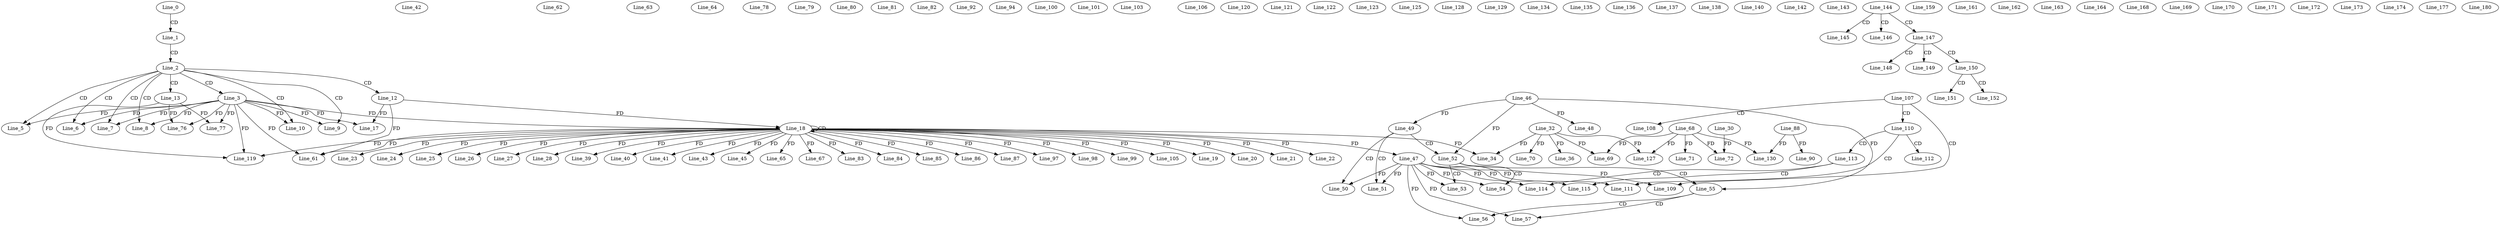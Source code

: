 digraph G {
  Line_0;
  Line_1;
  Line_2;
  Line_3;
  Line_5;
  Line_6;
  Line_7;
  Line_8;
  Line_8;
  Line_9;
  Line_9;
  Line_10;
  Line_10;
  Line_12;
  Line_13;
  Line_17;
  Line_18;
  Line_18;
  Line_19;
  Line_20;
  Line_21;
  Line_22;
  Line_23;
  Line_24;
  Line_25;
  Line_26;
  Line_27;
  Line_28;
  Line_34;
  Line_32;
  Line_36;
  Line_39;
  Line_40;
  Line_41;
  Line_42;
  Line_43;
  Line_45;
  Line_47;
  Line_46;
  Line_48;
  Line_49;
  Line_50;
  Line_47;
  Line_50;
  Line_51;
  Line_51;
  Line_52;
  Line_53;
  Line_53;
  Line_54;
  Line_54;
  Line_55;
  Line_56;
  Line_56;
  Line_57;
  Line_57;
  Line_61;
  Line_62;
  Line_63;
  Line_64;
  Line_65;
  Line_67;
  Line_69;
  Line_68;
  Line_70;
  Line_71;
  Line_30;
  Line_72;
  Line_72;
  Line_76;
  Line_77;
  Line_78;
  Line_79;
  Line_80;
  Line_81;
  Line_82;
  Line_83;
  Line_84;
  Line_85;
  Line_86;
  Line_87;
  Line_88;
  Line_90;
  Line_92;
  Line_94;
  Line_97;
  Line_98;
  Line_99;
  Line_100;
  Line_101;
  Line_103;
  Line_105;
  Line_106;
  Line_107;
  Line_108;
  Line_108;
  Line_109;
  Line_109;
  Line_110;
  Line_111;
  Line_111;
  Line_112;
  Line_112;
  Line_113;
  Line_114;
  Line_114;
  Line_115;
  Line_115;
  Line_119;
  Line_120;
  Line_121;
  Line_122;
  Line_123;
  Line_125;
  Line_127;
  Line_128;
  Line_129;
  Line_130;
  Line_130;
  Line_134;
  Line_135;
  Line_136;
  Line_137;
  Line_138;
  Line_140;
  Line_142;
  Line_143;
  Line_144;
  Line_145;
  Line_145;
  Line_146;
  Line_146;
  Line_147;
  Line_148;
  Line_148;
  Line_149;
  Line_149;
  Line_150;
  Line_151;
  Line_151;
  Line_152;
  Line_152;
  Line_159;
  Line_161;
  Line_162;
  Line_163;
  Line_164;
  Line_164;
  Line_168;
  Line_169;
  Line_170;
  Line_171;
  Line_172;
  Line_173;
  Line_174;
  Line_177;
  Line_180;
  Line_0 -> Line_1 [ label="CD" ];
  Line_1 -> Line_2 [ label="CD" ];
  Line_2 -> Line_3 [ label="CD" ];
  Line_2 -> Line_5 [ label="CD" ];
  Line_3 -> Line_5 [ label="FD" ];
  Line_2 -> Line_6 [ label="CD" ];
  Line_3 -> Line_6 [ label="FD" ];
  Line_2 -> Line_7 [ label="CD" ];
  Line_3 -> Line_7 [ label="FD" ];
  Line_2 -> Line_8 [ label="CD" ];
  Line_3 -> Line_8 [ label="FD" ];
  Line_2 -> Line_9 [ label="CD" ];
  Line_3 -> Line_9 [ label="FD" ];
  Line_2 -> Line_10 [ label="CD" ];
  Line_3 -> Line_10 [ label="FD" ];
  Line_2 -> Line_12 [ label="CD" ];
  Line_2 -> Line_13 [ label="CD" ];
  Line_3 -> Line_17 [ label="FD" ];
  Line_12 -> Line_17 [ label="FD" ];
  Line_18 -> Line_18 [ label="CD" ];
  Line_3 -> Line_18 [ label="FD" ];
  Line_12 -> Line_18 [ label="FD" ];
  Line_18 -> Line_19 [ label="FD" ];
  Line_18 -> Line_20 [ label="FD" ];
  Line_18 -> Line_21 [ label="FD" ];
  Line_18 -> Line_22 [ label="FD" ];
  Line_18 -> Line_23 [ label="FD" ];
  Line_18 -> Line_24 [ label="FD" ];
  Line_18 -> Line_25 [ label="FD" ];
  Line_18 -> Line_26 [ label="FD" ];
  Line_18 -> Line_27 [ label="FD" ];
  Line_18 -> Line_28 [ label="FD" ];
  Line_18 -> Line_34 [ label="FD" ];
  Line_32 -> Line_34 [ label="FD" ];
  Line_32 -> Line_36 [ label="FD" ];
  Line_18 -> Line_39 [ label="FD" ];
  Line_18 -> Line_40 [ label="FD" ];
  Line_18 -> Line_41 [ label="FD" ];
  Line_18 -> Line_43 [ label="FD" ];
  Line_18 -> Line_45 [ label="FD" ];
  Line_18 -> Line_47 [ label="FD" ];
  Line_46 -> Line_48 [ label="FD" ];
  Line_46 -> Line_49 [ label="FD" ];
  Line_49 -> Line_50 [ label="CD" ];
  Line_47 -> Line_50 [ label="FD" ];
  Line_49 -> Line_51 [ label="CD" ];
  Line_47 -> Line_51 [ label="FD" ];
  Line_49 -> Line_52 [ label="CD" ];
  Line_46 -> Line_52 [ label="FD" ];
  Line_52 -> Line_53 [ label="CD" ];
  Line_47 -> Line_53 [ label="FD" ];
  Line_52 -> Line_54 [ label="CD" ];
  Line_47 -> Line_54 [ label="FD" ];
  Line_52 -> Line_55 [ label="CD" ];
  Line_46 -> Line_55 [ label="FD" ];
  Line_55 -> Line_56 [ label="CD" ];
  Line_47 -> Line_56 [ label="FD" ];
  Line_55 -> Line_57 [ label="CD" ];
  Line_47 -> Line_57 [ label="FD" ];
  Line_3 -> Line_61 [ label="FD" ];
  Line_12 -> Line_61 [ label="FD" ];
  Line_18 -> Line_61 [ label="FD" ];
  Line_18 -> Line_65 [ label="FD" ];
  Line_18 -> Line_67 [ label="FD" ];
  Line_32 -> Line_69 [ label="FD" ];
  Line_68 -> Line_69 [ label="FD" ];
  Line_32 -> Line_70 [ label="FD" ];
  Line_68 -> Line_71 [ label="FD" ];
  Line_30 -> Line_72 [ label="FD" ];
  Line_68 -> Line_72 [ label="FD" ];
  Line_3 -> Line_76 [ label="FD" ];
  Line_13 -> Line_76 [ label="FD" ];
  Line_3 -> Line_77 [ label="FD" ];
  Line_13 -> Line_77 [ label="FD" ];
  Line_18 -> Line_83 [ label="FD" ];
  Line_18 -> Line_84 [ label="FD" ];
  Line_18 -> Line_85 [ label="FD" ];
  Line_18 -> Line_86 [ label="FD" ];
  Line_18 -> Line_87 [ label="FD" ];
  Line_88 -> Line_90 [ label="FD" ];
  Line_18 -> Line_97 [ label="FD" ];
  Line_18 -> Line_98 [ label="FD" ];
  Line_18 -> Line_99 [ label="FD" ];
  Line_18 -> Line_105 [ label="FD" ];
  Line_107 -> Line_108 [ label="CD" ];
  Line_107 -> Line_109 [ label="CD" ];
  Line_47 -> Line_109 [ label="FD" ];
  Line_107 -> Line_110 [ label="CD" ];
  Line_110 -> Line_111 [ label="CD" ];
  Line_47 -> Line_111 [ label="FD" ];
  Line_110 -> Line_112 [ label="CD" ];
  Line_110 -> Line_113 [ label="CD" ];
  Line_113 -> Line_114 [ label="CD" ];
  Line_47 -> Line_114 [ label="FD" ];
  Line_113 -> Line_115 [ label="CD" ];
  Line_47 -> Line_115 [ label="FD" ];
  Line_3 -> Line_119 [ label="FD" ];
  Line_13 -> Line_119 [ label="FD" ];
  Line_18 -> Line_119 [ label="FD" ];
  Line_32 -> Line_127 [ label="FD" ];
  Line_68 -> Line_127 [ label="FD" ];
  Line_88 -> Line_130 [ label="FD" ];
  Line_68 -> Line_130 [ label="FD" ];
  Line_144 -> Line_145 [ label="CD" ];
  Line_144 -> Line_146 [ label="CD" ];
  Line_144 -> Line_147 [ label="CD" ];
  Line_147 -> Line_148 [ label="CD" ];
  Line_147 -> Line_149 [ label="CD" ];
  Line_147 -> Line_150 [ label="CD" ];
  Line_150 -> Line_151 [ label="CD" ];
  Line_150 -> Line_152 [ label="CD" ];
}
